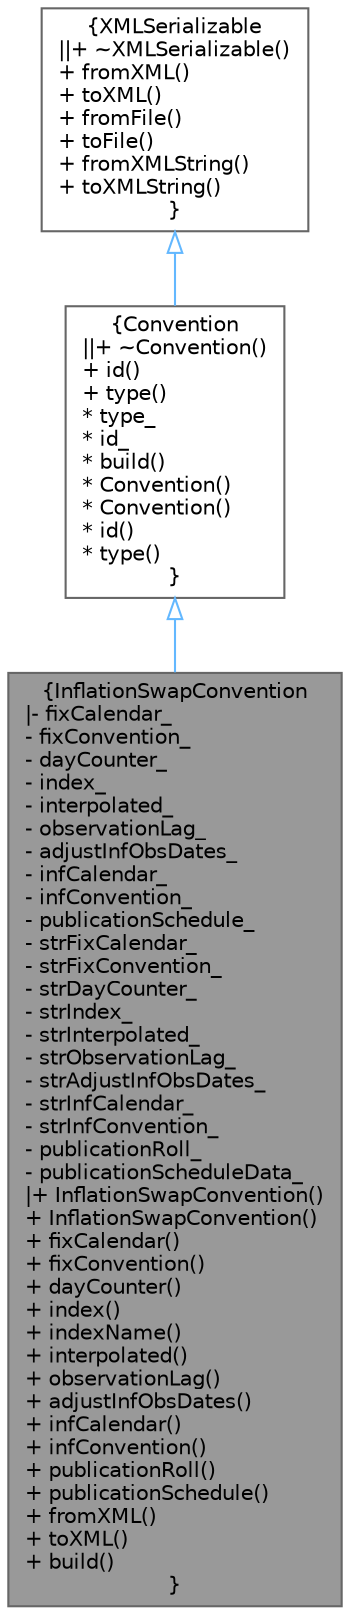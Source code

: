digraph "InflationSwapConvention"
{
 // INTERACTIVE_SVG=YES
 // LATEX_PDF_SIZE
  bgcolor="transparent";
  edge [fontname=Helvetica,fontsize=10,labelfontname=Helvetica,labelfontsize=10];
  node [fontname=Helvetica,fontsize=10,shape=box,height=0.2,width=0.4];
  Node1 [label="{InflationSwapConvention\n|- fixCalendar_\l- fixConvention_\l- dayCounter_\l- index_\l- interpolated_\l- observationLag_\l- adjustInfObsDates_\l- infCalendar_\l- infConvention_\l- publicationSchedule_\l- strFixCalendar_\l- strFixConvention_\l- strDayCounter_\l- strIndex_\l- strInterpolated_\l- strObservationLag_\l- strAdjustInfObsDates_\l- strInfCalendar_\l- strInfConvention_\l- publicationRoll_\l- publicationScheduleData_\l|+ InflationSwapConvention()\l+ InflationSwapConvention()\l+ fixCalendar()\l+ fixConvention()\l+ dayCounter()\l+ index()\l+ indexName()\l+ interpolated()\l+ observationLag()\l+ adjustInfObsDates()\l+ infCalendar()\l+ infConvention()\l+ publicationRoll()\l+ publicationSchedule()\l+ fromXML()\l+ toXML()\l+ build()\l}",height=0.2,width=0.4,color="gray40", fillcolor="grey60", style="filled", fontcolor="black",tooltip=" "];
  Node2 -> Node1 [dir="back",color="steelblue1",style="solid",arrowtail="onormal"];
  Node2 [label="{Convention\n||+ ~Convention()\l+ id()\l+ type()\l* type_\l* id_\l* build()\l* Convention()\l* Convention()\l* id()\l* type()\l}",height=0.2,width=0.4,color="gray40", fillcolor="white", style="filled",URL="$classore_1_1data_1_1_convention.html",tooltip="Abstract base class for convention objects."];
  Node3 -> Node2 [dir="back",color="steelblue1",style="solid",arrowtail="onormal"];
  Node3 [label="{XMLSerializable\n||+ ~XMLSerializable()\l+ fromXML()\l+ toXML()\l+ fromFile()\l+ toFile()\l+ fromXMLString()\l+ toXMLString()\l}",height=0.2,width=0.4,color="gray40", fillcolor="white", style="filled",URL="$classore_1_1data_1_1_x_m_l_serializable.html",tooltip="Base class for all serializable classes."];
}
